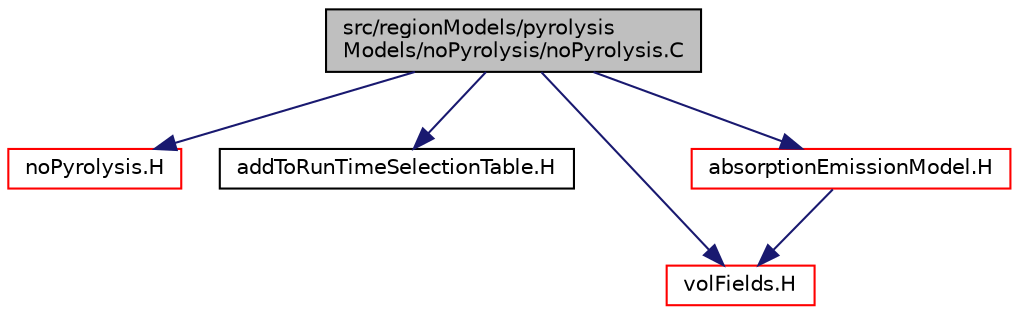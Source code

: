 digraph "src/regionModels/pyrolysisModels/noPyrolysis/noPyrolysis.C"
{
  bgcolor="transparent";
  edge [fontname="Helvetica",fontsize="10",labelfontname="Helvetica",labelfontsize="10"];
  node [fontname="Helvetica",fontsize="10",shape=record];
  Node1 [label="src/regionModels/pyrolysis\lModels/noPyrolysis/noPyrolysis.C",height=0.2,width=0.4,color="black", fillcolor="grey75", style="filled", fontcolor="black"];
  Node1 -> Node2 [color="midnightblue",fontsize="10",style="solid",fontname="Helvetica"];
  Node2 [label="noPyrolysis.H",height=0.2,width=0.4,color="red",URL="$a09514.html"];
  Node1 -> Node3 [color="midnightblue",fontsize="10",style="solid",fontname="Helvetica"];
  Node3 [label="addToRunTimeSelectionTable.H",height=0.2,width=0.4,color="black",URL="$a08150.html",tooltip="Macros for easy insertion into run-time selection tables. "];
  Node1 -> Node4 [color="midnightblue",fontsize="10",style="solid",fontname="Helvetica"];
  Node4 [label="volFields.H",height=0.2,width=0.4,color="red",URL="$a05761.html"];
  Node1 -> Node5 [color="midnightblue",fontsize="10",style="solid",fontname="Helvetica"];
  Node5 [label="absorptionEmissionModel.H",height=0.2,width=0.4,color="red",URL="$a10282.html"];
  Node5 -> Node4 [color="midnightblue",fontsize="10",style="solid",fontname="Helvetica"];
}
